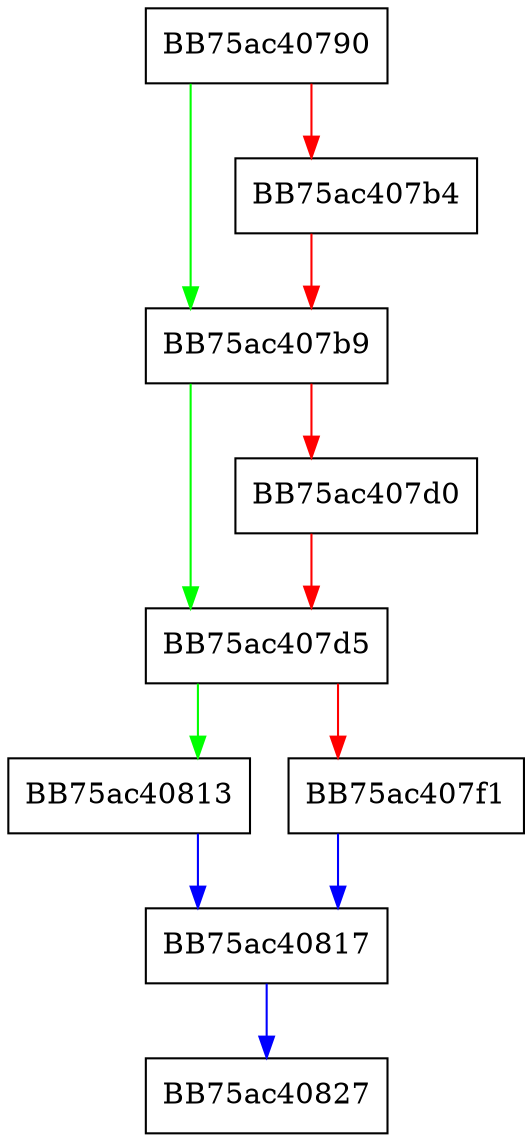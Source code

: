 digraph FindNext {
  node [shape="box"];
  graph [splines=ortho];
  BB75ac40790 -> BB75ac407b9 [color="green"];
  BB75ac40790 -> BB75ac407b4 [color="red"];
  BB75ac407b4 -> BB75ac407b9 [color="red"];
  BB75ac407b9 -> BB75ac407d5 [color="green"];
  BB75ac407b9 -> BB75ac407d0 [color="red"];
  BB75ac407d0 -> BB75ac407d5 [color="red"];
  BB75ac407d5 -> BB75ac40813 [color="green"];
  BB75ac407d5 -> BB75ac407f1 [color="red"];
  BB75ac407f1 -> BB75ac40817 [color="blue"];
  BB75ac40813 -> BB75ac40817 [color="blue"];
  BB75ac40817 -> BB75ac40827 [color="blue"];
}